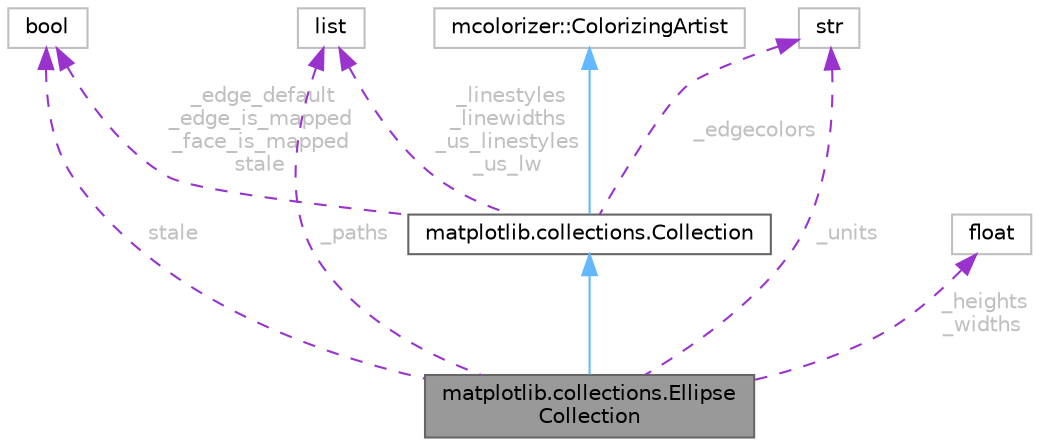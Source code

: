 digraph "matplotlib.collections.EllipseCollection"
{
 // LATEX_PDF_SIZE
  bgcolor="transparent";
  edge [fontname=Helvetica,fontsize=10,labelfontname=Helvetica,labelfontsize=10];
  node [fontname=Helvetica,fontsize=10,shape=box,height=0.2,width=0.4];
  Node1 [id="Node000001",label="matplotlib.collections.Ellipse\lCollection",height=0.2,width=0.4,color="gray40", fillcolor="grey60", style="filled", fontcolor="black",tooltip=" "];
  Node2 -> Node1 [id="edge1_Node000001_Node000002",dir="back",color="steelblue1",style="solid",tooltip=" "];
  Node2 [id="Node000002",label="matplotlib.collections.Collection",height=0.2,width=0.4,color="gray40", fillcolor="white", style="filled",URL="$d9/dd5/classmatplotlib_1_1collections_1_1Collection.html",tooltip=" "];
  Node3 -> Node2 [id="edge2_Node000002_Node000003",dir="back",color="steelblue1",style="solid",tooltip=" "];
  Node3 [id="Node000003",label="mcolorizer::ColorizingArtist",height=0.2,width=0.4,color="grey75", fillcolor="white", style="filled",tooltip=" "];
  Node4 -> Node2 [id="edge3_Node000002_Node000004",dir="back",color="darkorchid3",style="dashed",tooltip=" ",label=" _edge_default\n_edge_is_mapped\n_face_is_mapped\nstale",fontcolor="grey" ];
  Node4 [id="Node000004",label="bool",height=0.2,width=0.4,color="grey75", fillcolor="white", style="filled",tooltip=" "];
  Node5 -> Node2 [id="edge4_Node000002_Node000005",dir="back",color="darkorchid3",style="dashed",tooltip=" ",label=" _linestyles\n_linewidths\n_us_linestyles\n_us_lw",fontcolor="grey" ];
  Node5 [id="Node000005",label="list",height=0.2,width=0.4,color="grey75", fillcolor="white", style="filled",tooltip=" "];
  Node6 -> Node2 [id="edge5_Node000002_Node000006",dir="back",color="darkorchid3",style="dashed",tooltip=" ",label=" _edgecolors",fontcolor="grey" ];
  Node6 [id="Node000006",label="str",height=0.2,width=0.4,color="grey75", fillcolor="white", style="filled",tooltip=" "];
  Node6 -> Node1 [id="edge6_Node000001_Node000006",dir="back",color="darkorchid3",style="dashed",tooltip=" ",label=" _units",fontcolor="grey" ];
  Node5 -> Node1 [id="edge7_Node000001_Node000005",dir="back",color="darkorchid3",style="dashed",tooltip=" ",label=" _paths",fontcolor="grey" ];
  Node7 -> Node1 [id="edge8_Node000001_Node000007",dir="back",color="darkorchid3",style="dashed",tooltip=" ",label=" _heights\n_widths",fontcolor="grey" ];
  Node7 [id="Node000007",label="float",height=0.2,width=0.4,color="grey75", fillcolor="white", style="filled",tooltip=" "];
  Node4 -> Node1 [id="edge9_Node000001_Node000004",dir="back",color="darkorchid3",style="dashed",tooltip=" ",label=" stale",fontcolor="grey" ];
}
